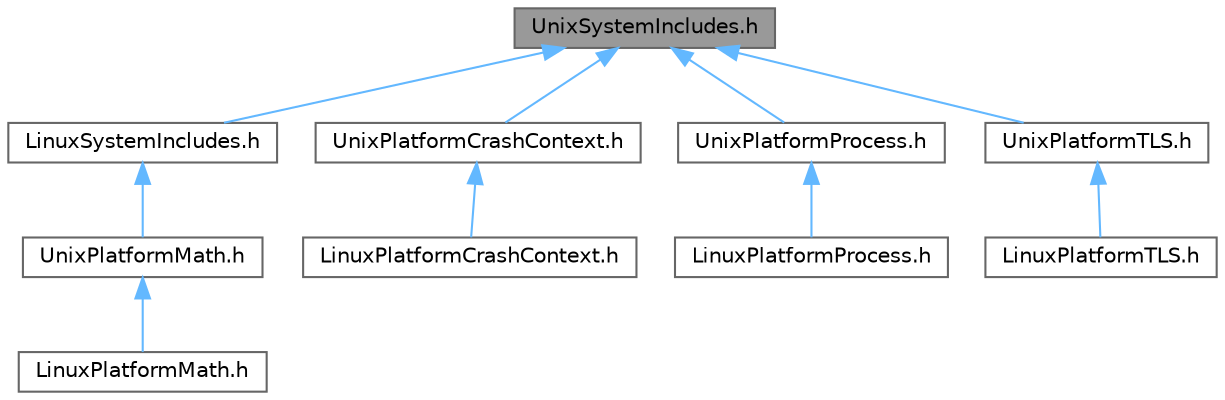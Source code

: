 digraph "UnixSystemIncludes.h"
{
 // INTERACTIVE_SVG=YES
 // LATEX_PDF_SIZE
  bgcolor="transparent";
  edge [fontname=Helvetica,fontsize=10,labelfontname=Helvetica,labelfontsize=10];
  node [fontname=Helvetica,fontsize=10,shape=box,height=0.2,width=0.4];
  Node1 [id="Node000001",label="UnixSystemIncludes.h",height=0.2,width=0.4,color="gray40", fillcolor="grey60", style="filled", fontcolor="black",tooltip=" "];
  Node1 -> Node2 [id="edge1_Node000001_Node000002",dir="back",color="steelblue1",style="solid",tooltip=" "];
  Node2 [id="Node000002",label="LinuxSystemIncludes.h",height=0.2,width=0.4,color="grey40", fillcolor="white", style="filled",URL="$de/d8b/LinuxSystemIncludes_8h.html",tooltip=" "];
  Node2 -> Node3 [id="edge2_Node000002_Node000003",dir="back",color="steelblue1",style="solid",tooltip=" "];
  Node3 [id="Node000003",label="UnixPlatformMath.h",height=0.2,width=0.4,color="grey40", fillcolor="white", style="filled",URL="$d9/d14/UnixPlatformMath_8h.html",tooltip=" "];
  Node3 -> Node4 [id="edge3_Node000003_Node000004",dir="back",color="steelblue1",style="solid",tooltip=" "];
  Node4 [id="Node000004",label="LinuxPlatformMath.h",height=0.2,width=0.4,color="grey40", fillcolor="white", style="filled",URL="$da/d51/LinuxPlatformMath_8h.html",tooltip=" "];
  Node1 -> Node5 [id="edge4_Node000001_Node000005",dir="back",color="steelblue1",style="solid",tooltip=" "];
  Node5 [id="Node000005",label="UnixPlatformCrashContext.h",height=0.2,width=0.4,color="grey40", fillcolor="white", style="filled",URL="$da/dec/UnixPlatformCrashContext_8h.html",tooltip=" "];
  Node5 -> Node6 [id="edge5_Node000005_Node000006",dir="back",color="steelblue1",style="solid",tooltip=" "];
  Node6 [id="Node000006",label="LinuxPlatformCrashContext.h",height=0.2,width=0.4,color="grey40", fillcolor="white", style="filled",URL="$d3/ded/LinuxPlatformCrashContext_8h.html",tooltip=" "];
  Node1 -> Node7 [id="edge6_Node000001_Node000007",dir="back",color="steelblue1",style="solid",tooltip=" "];
  Node7 [id="Node000007",label="UnixPlatformProcess.h",height=0.2,width=0.4,color="grey40", fillcolor="white", style="filled",URL="$d1/db6/UnixPlatformProcess_8h.html",tooltip=" "];
  Node7 -> Node8 [id="edge7_Node000007_Node000008",dir="back",color="steelblue1",style="solid",tooltip=" "];
  Node8 [id="Node000008",label="LinuxPlatformProcess.h",height=0.2,width=0.4,color="grey40", fillcolor="white", style="filled",URL="$df/d2a/LinuxPlatformProcess_8h.html",tooltip=" "];
  Node1 -> Node9 [id="edge8_Node000001_Node000009",dir="back",color="steelblue1",style="solid",tooltip=" "];
  Node9 [id="Node000009",label="UnixPlatformTLS.h",height=0.2,width=0.4,color="grey40", fillcolor="white", style="filled",URL="$d5/dce/UnixPlatformTLS_8h.html",tooltip=" "];
  Node9 -> Node10 [id="edge9_Node000009_Node000010",dir="back",color="steelblue1",style="solid",tooltip=" "];
  Node10 [id="Node000010",label="LinuxPlatformTLS.h",height=0.2,width=0.4,color="grey40", fillcolor="white", style="filled",URL="$de/db8/LinuxPlatformTLS_8h.html",tooltip=" "];
}
